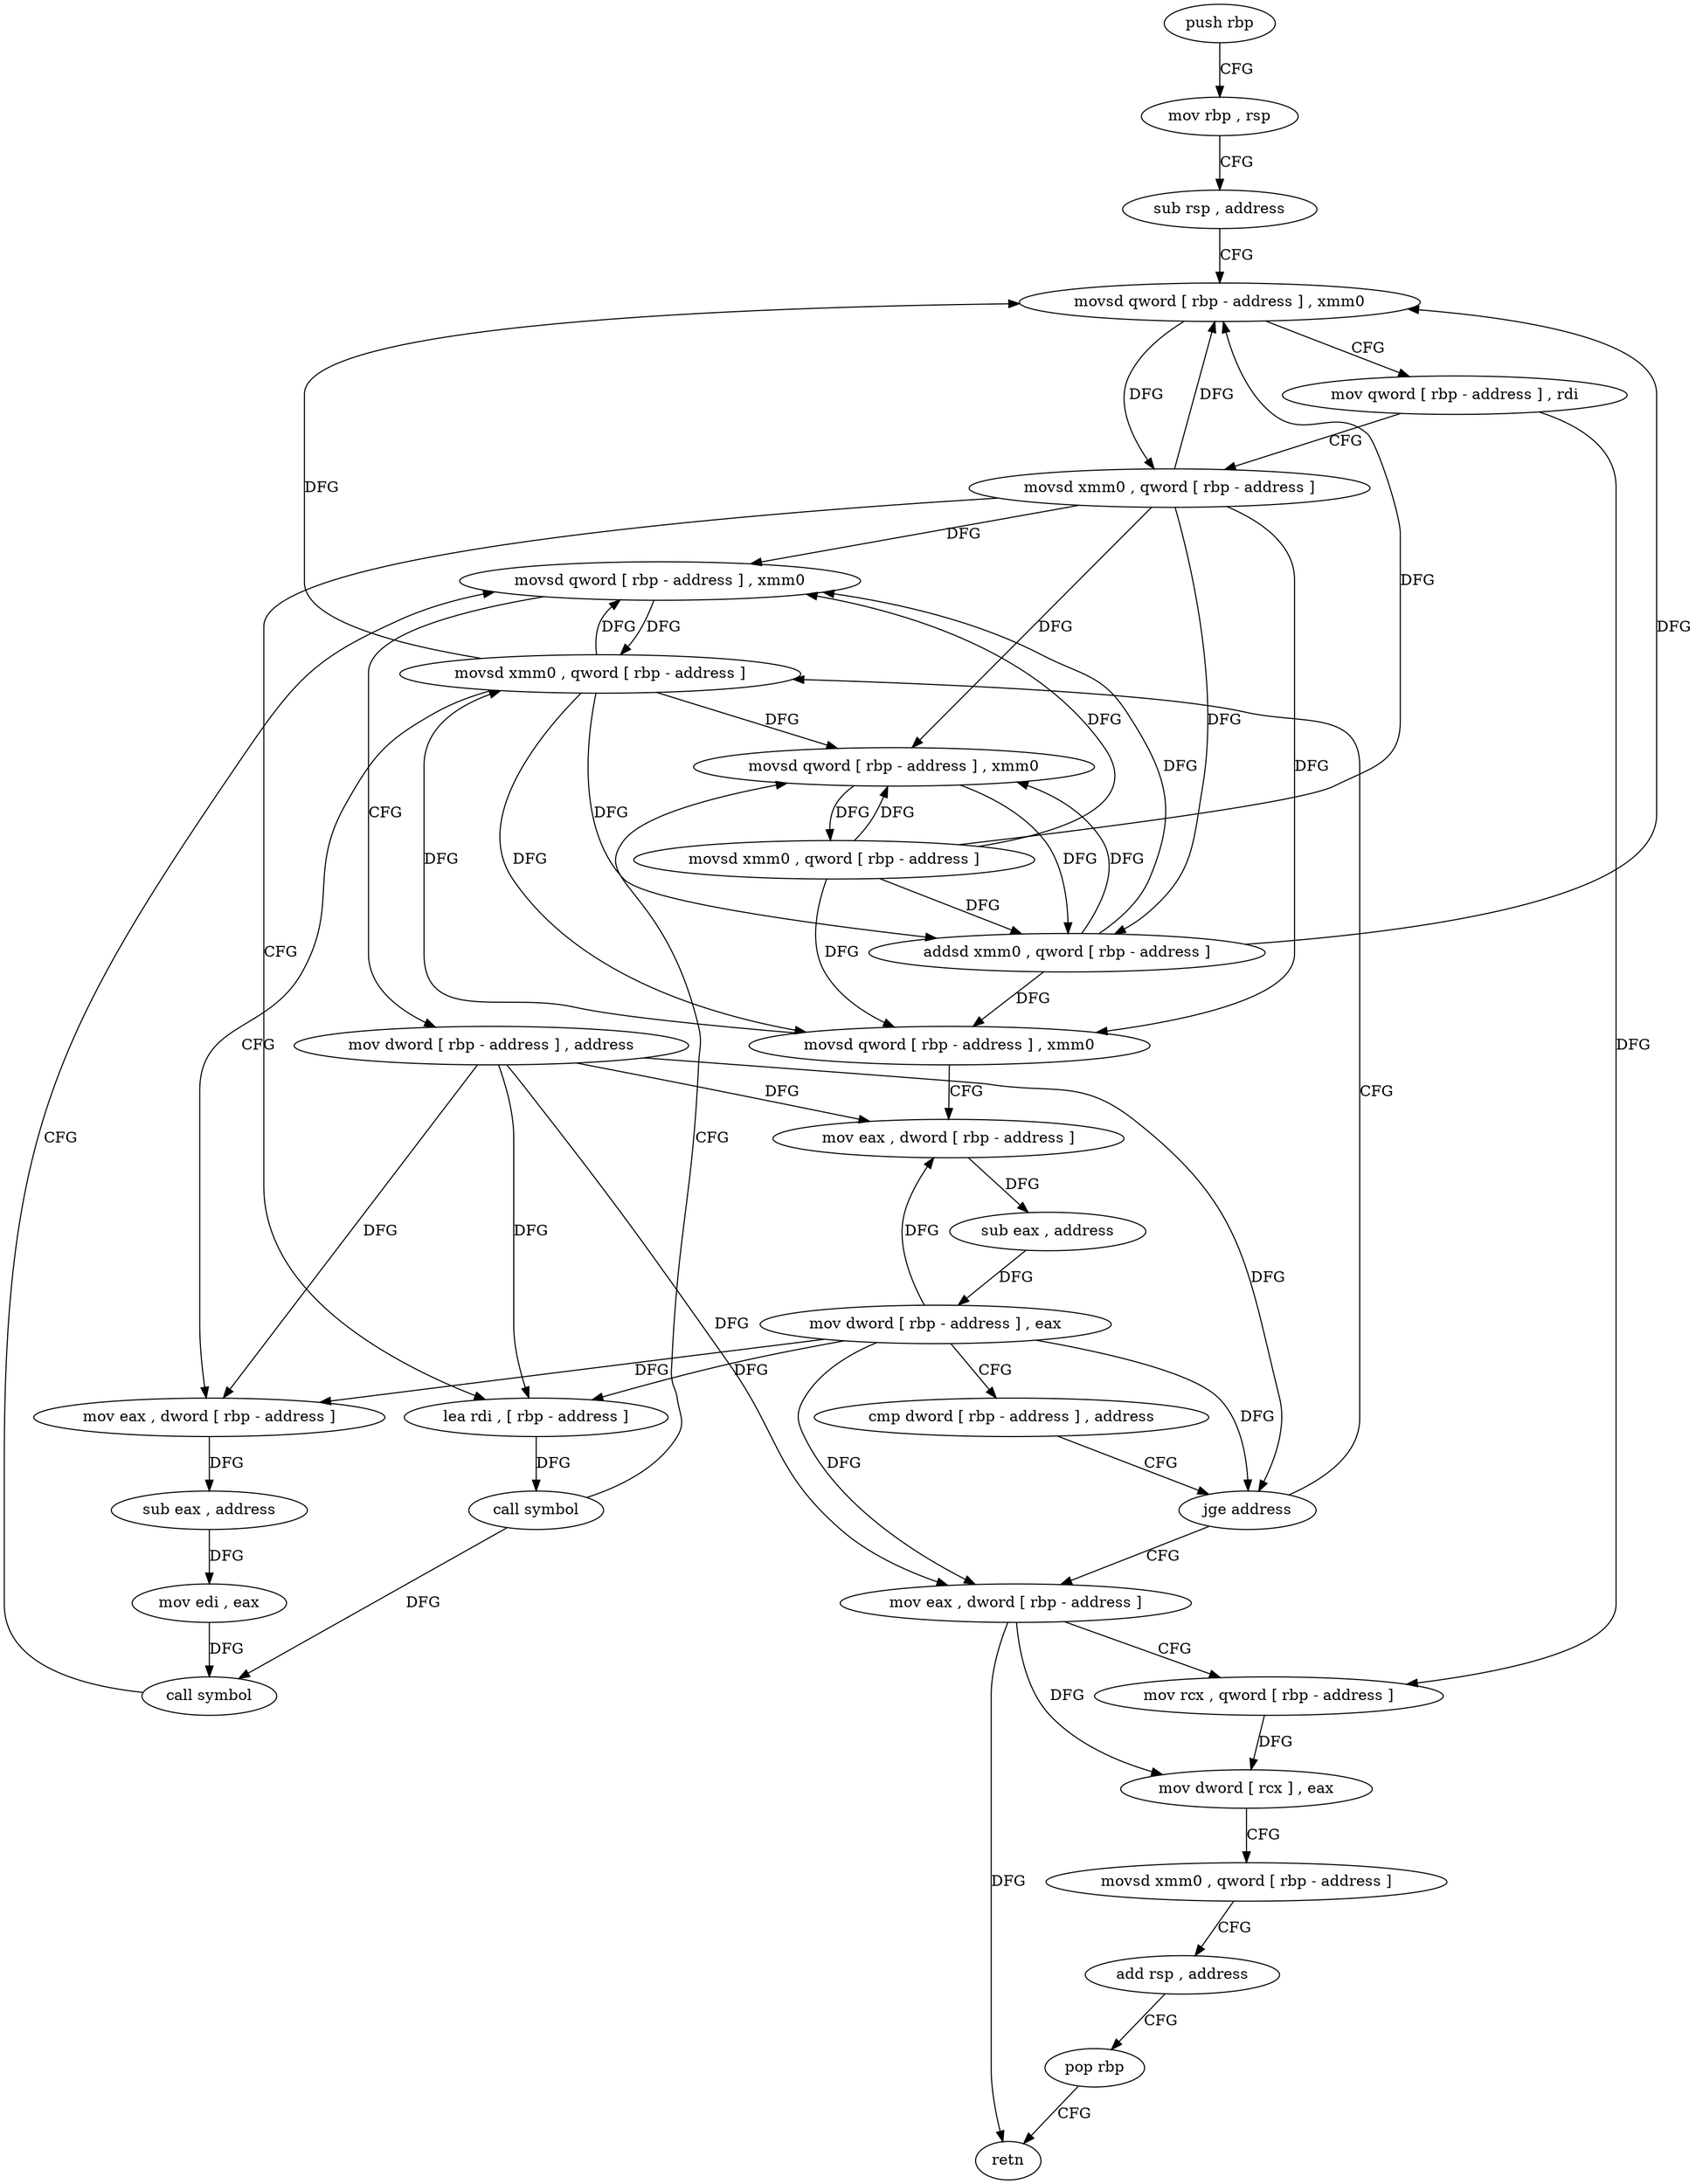 digraph "func" {
"369504" [label = "push rbp" ]
"369505" [label = "mov rbp , rsp" ]
"369508" [label = "sub rsp , address" ]
"369512" [label = "movsd qword [ rbp - address ] , xmm0" ]
"369517" [label = "mov qword [ rbp - address ] , rdi" ]
"369521" [label = "movsd xmm0 , qword [ rbp - address ]" ]
"369526" [label = "lea rdi , [ rbp - address ]" ]
"369530" [label = "call symbol" ]
"369535" [label = "movsd qword [ rbp - address ] , xmm0" ]
"369540" [label = "movsd xmm0 , qword [ rbp - address ]" ]
"369545" [label = "addsd xmm0 , qword [ rbp - address ]" ]
"369550" [label = "movsd qword [ rbp - address ] , xmm0" ]
"369555" [label = "mov eax , dword [ rbp - address ]" ]
"369558" [label = "sub eax , address" ]
"369561" [label = "mov dword [ rbp - address ] , eax" ]
"369564" [label = "cmp dword [ rbp - address ] , address" ]
"369571" [label = "jge address" ]
"369609" [label = "mov eax , dword [ rbp - address ]" ]
"369577" [label = "movsd xmm0 , qword [ rbp - address ]" ]
"369612" [label = "mov rcx , qword [ rbp - address ]" ]
"369616" [label = "mov dword [ rcx ] , eax" ]
"369618" [label = "movsd xmm0 , qword [ rbp - address ]" ]
"369623" [label = "add rsp , address" ]
"369627" [label = "pop rbp" ]
"369628" [label = "retn" ]
"369582" [label = "mov eax , dword [ rbp - address ]" ]
"369585" [label = "sub eax , address" ]
"369590" [label = "mov edi , eax" ]
"369592" [label = "call symbol" ]
"369597" [label = "movsd qword [ rbp - address ] , xmm0" ]
"369602" [label = "mov dword [ rbp - address ] , address" ]
"369504" -> "369505" [ label = "CFG" ]
"369505" -> "369508" [ label = "CFG" ]
"369508" -> "369512" [ label = "CFG" ]
"369512" -> "369517" [ label = "CFG" ]
"369512" -> "369521" [ label = "DFG" ]
"369517" -> "369521" [ label = "CFG" ]
"369517" -> "369612" [ label = "DFG" ]
"369521" -> "369526" [ label = "CFG" ]
"369521" -> "369512" [ label = "DFG" ]
"369521" -> "369535" [ label = "DFG" ]
"369521" -> "369545" [ label = "DFG" ]
"369521" -> "369550" [ label = "DFG" ]
"369521" -> "369597" [ label = "DFG" ]
"369526" -> "369530" [ label = "DFG" ]
"369530" -> "369535" [ label = "CFG" ]
"369530" -> "369592" [ label = "DFG" ]
"369535" -> "369540" [ label = "DFG" ]
"369535" -> "369545" [ label = "DFG" ]
"369540" -> "369545" [ label = "DFG" ]
"369540" -> "369512" [ label = "DFG" ]
"369540" -> "369535" [ label = "DFG" ]
"369540" -> "369550" [ label = "DFG" ]
"369540" -> "369597" [ label = "DFG" ]
"369545" -> "369550" [ label = "DFG" ]
"369545" -> "369512" [ label = "DFG" ]
"369545" -> "369535" [ label = "DFG" ]
"369545" -> "369597" [ label = "DFG" ]
"369550" -> "369555" [ label = "CFG" ]
"369550" -> "369577" [ label = "DFG" ]
"369555" -> "369558" [ label = "DFG" ]
"369558" -> "369561" [ label = "DFG" ]
"369561" -> "369564" [ label = "CFG" ]
"369561" -> "369526" [ label = "DFG" ]
"369561" -> "369555" [ label = "DFG" ]
"369561" -> "369571" [ label = "DFG" ]
"369561" -> "369609" [ label = "DFG" ]
"369561" -> "369582" [ label = "DFG" ]
"369564" -> "369571" [ label = "CFG" ]
"369571" -> "369609" [ label = "CFG" ]
"369571" -> "369577" [ label = "CFG" ]
"369609" -> "369612" [ label = "CFG" ]
"369609" -> "369616" [ label = "DFG" ]
"369609" -> "369628" [ label = "DFG" ]
"369577" -> "369582" [ label = "CFG" ]
"369577" -> "369512" [ label = "DFG" ]
"369577" -> "369535" [ label = "DFG" ]
"369577" -> "369550" [ label = "DFG" ]
"369577" -> "369545" [ label = "DFG" ]
"369577" -> "369597" [ label = "DFG" ]
"369612" -> "369616" [ label = "DFG" ]
"369616" -> "369618" [ label = "CFG" ]
"369618" -> "369623" [ label = "CFG" ]
"369623" -> "369627" [ label = "CFG" ]
"369627" -> "369628" [ label = "CFG" ]
"369582" -> "369585" [ label = "DFG" ]
"369585" -> "369590" [ label = "DFG" ]
"369590" -> "369592" [ label = "DFG" ]
"369592" -> "369597" [ label = "CFG" ]
"369597" -> "369602" [ label = "CFG" ]
"369597" -> "369577" [ label = "DFG" ]
"369602" -> "369609" [ label = "DFG" ]
"369602" -> "369526" [ label = "DFG" ]
"369602" -> "369555" [ label = "DFG" ]
"369602" -> "369571" [ label = "DFG" ]
"369602" -> "369582" [ label = "DFG" ]
}

